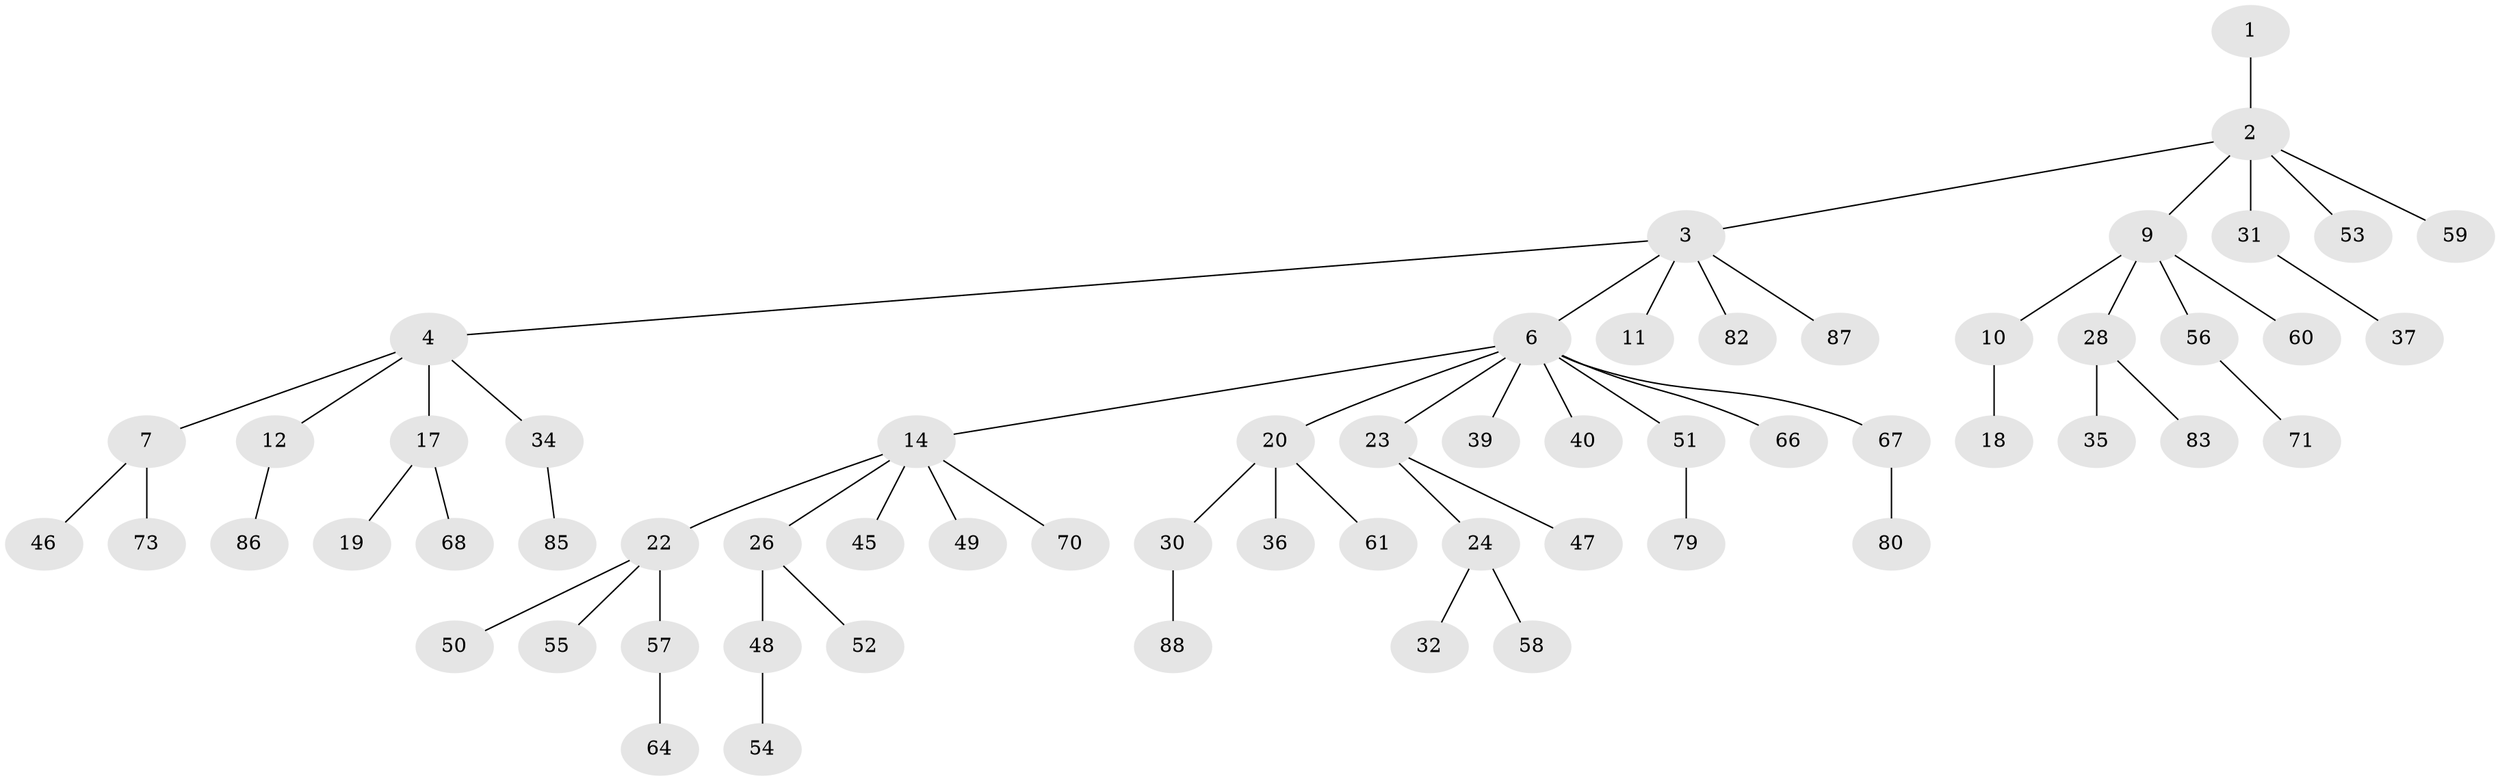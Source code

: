 // original degree distribution, {2: 0.3258426966292135, 6: 0.0449438202247191, 5: 0.033707865168539325, 3: 0.07865168539325842, 1: 0.47191011235955055, 4: 0.0449438202247191}
// Generated by graph-tools (version 1.1) at 2025/11/02/27/25 16:11:28]
// undirected, 61 vertices, 60 edges
graph export_dot {
graph [start="1"]
  node [color=gray90,style=filled];
  1 [super="+77"];
  2 [super="+21"];
  3 [super="+5"];
  4 [super="+41"];
  6 [super="+8"];
  7 [super="+13"];
  9 [super="+29"];
  10;
  11 [super="+15"];
  12 [super="+75"];
  14 [super="+16"];
  17 [super="+76"];
  18;
  19;
  20 [super="+43"];
  22 [super="+38"];
  23 [super="+25"];
  24 [super="+27"];
  26 [super="+33"];
  28 [super="+63"];
  30 [super="+62"];
  31;
  32 [super="+65"];
  34 [super="+81"];
  35;
  36;
  37 [super="+74"];
  39 [super="+44"];
  40 [super="+42"];
  45;
  46;
  47;
  48;
  49;
  50;
  51;
  52;
  53;
  54;
  55;
  56;
  57 [super="+84"];
  58 [super="+72"];
  59;
  60;
  61 [super="+78"];
  64;
  66;
  67 [super="+69"];
  68;
  70;
  71 [super="+89"];
  73;
  79;
  80;
  82;
  83;
  85;
  86;
  87;
  88;
  1 -- 2;
  2 -- 3;
  2 -- 9;
  2 -- 53;
  2 -- 59;
  2 -- 31;
  3 -- 4;
  3 -- 6;
  3 -- 82;
  3 -- 11;
  3 -- 87;
  4 -- 7;
  4 -- 12;
  4 -- 17;
  4 -- 34;
  6 -- 20;
  6 -- 23;
  6 -- 39;
  6 -- 40;
  6 -- 66;
  6 -- 67;
  6 -- 51;
  6 -- 14;
  7 -- 73;
  7 -- 46;
  9 -- 10;
  9 -- 28;
  9 -- 60;
  9 -- 56;
  10 -- 18;
  12 -- 86;
  14 -- 22;
  14 -- 26;
  14 -- 49;
  14 -- 70;
  14 -- 45;
  17 -- 19;
  17 -- 68;
  20 -- 30;
  20 -- 36;
  20 -- 61;
  22 -- 50;
  22 -- 55;
  22 -- 57;
  23 -- 24;
  23 -- 47;
  24 -- 32;
  24 -- 58;
  26 -- 48;
  26 -- 52;
  28 -- 35;
  28 -- 83;
  30 -- 88;
  31 -- 37;
  34 -- 85;
  48 -- 54;
  51 -- 79;
  56 -- 71;
  57 -- 64;
  67 -- 80;
}
